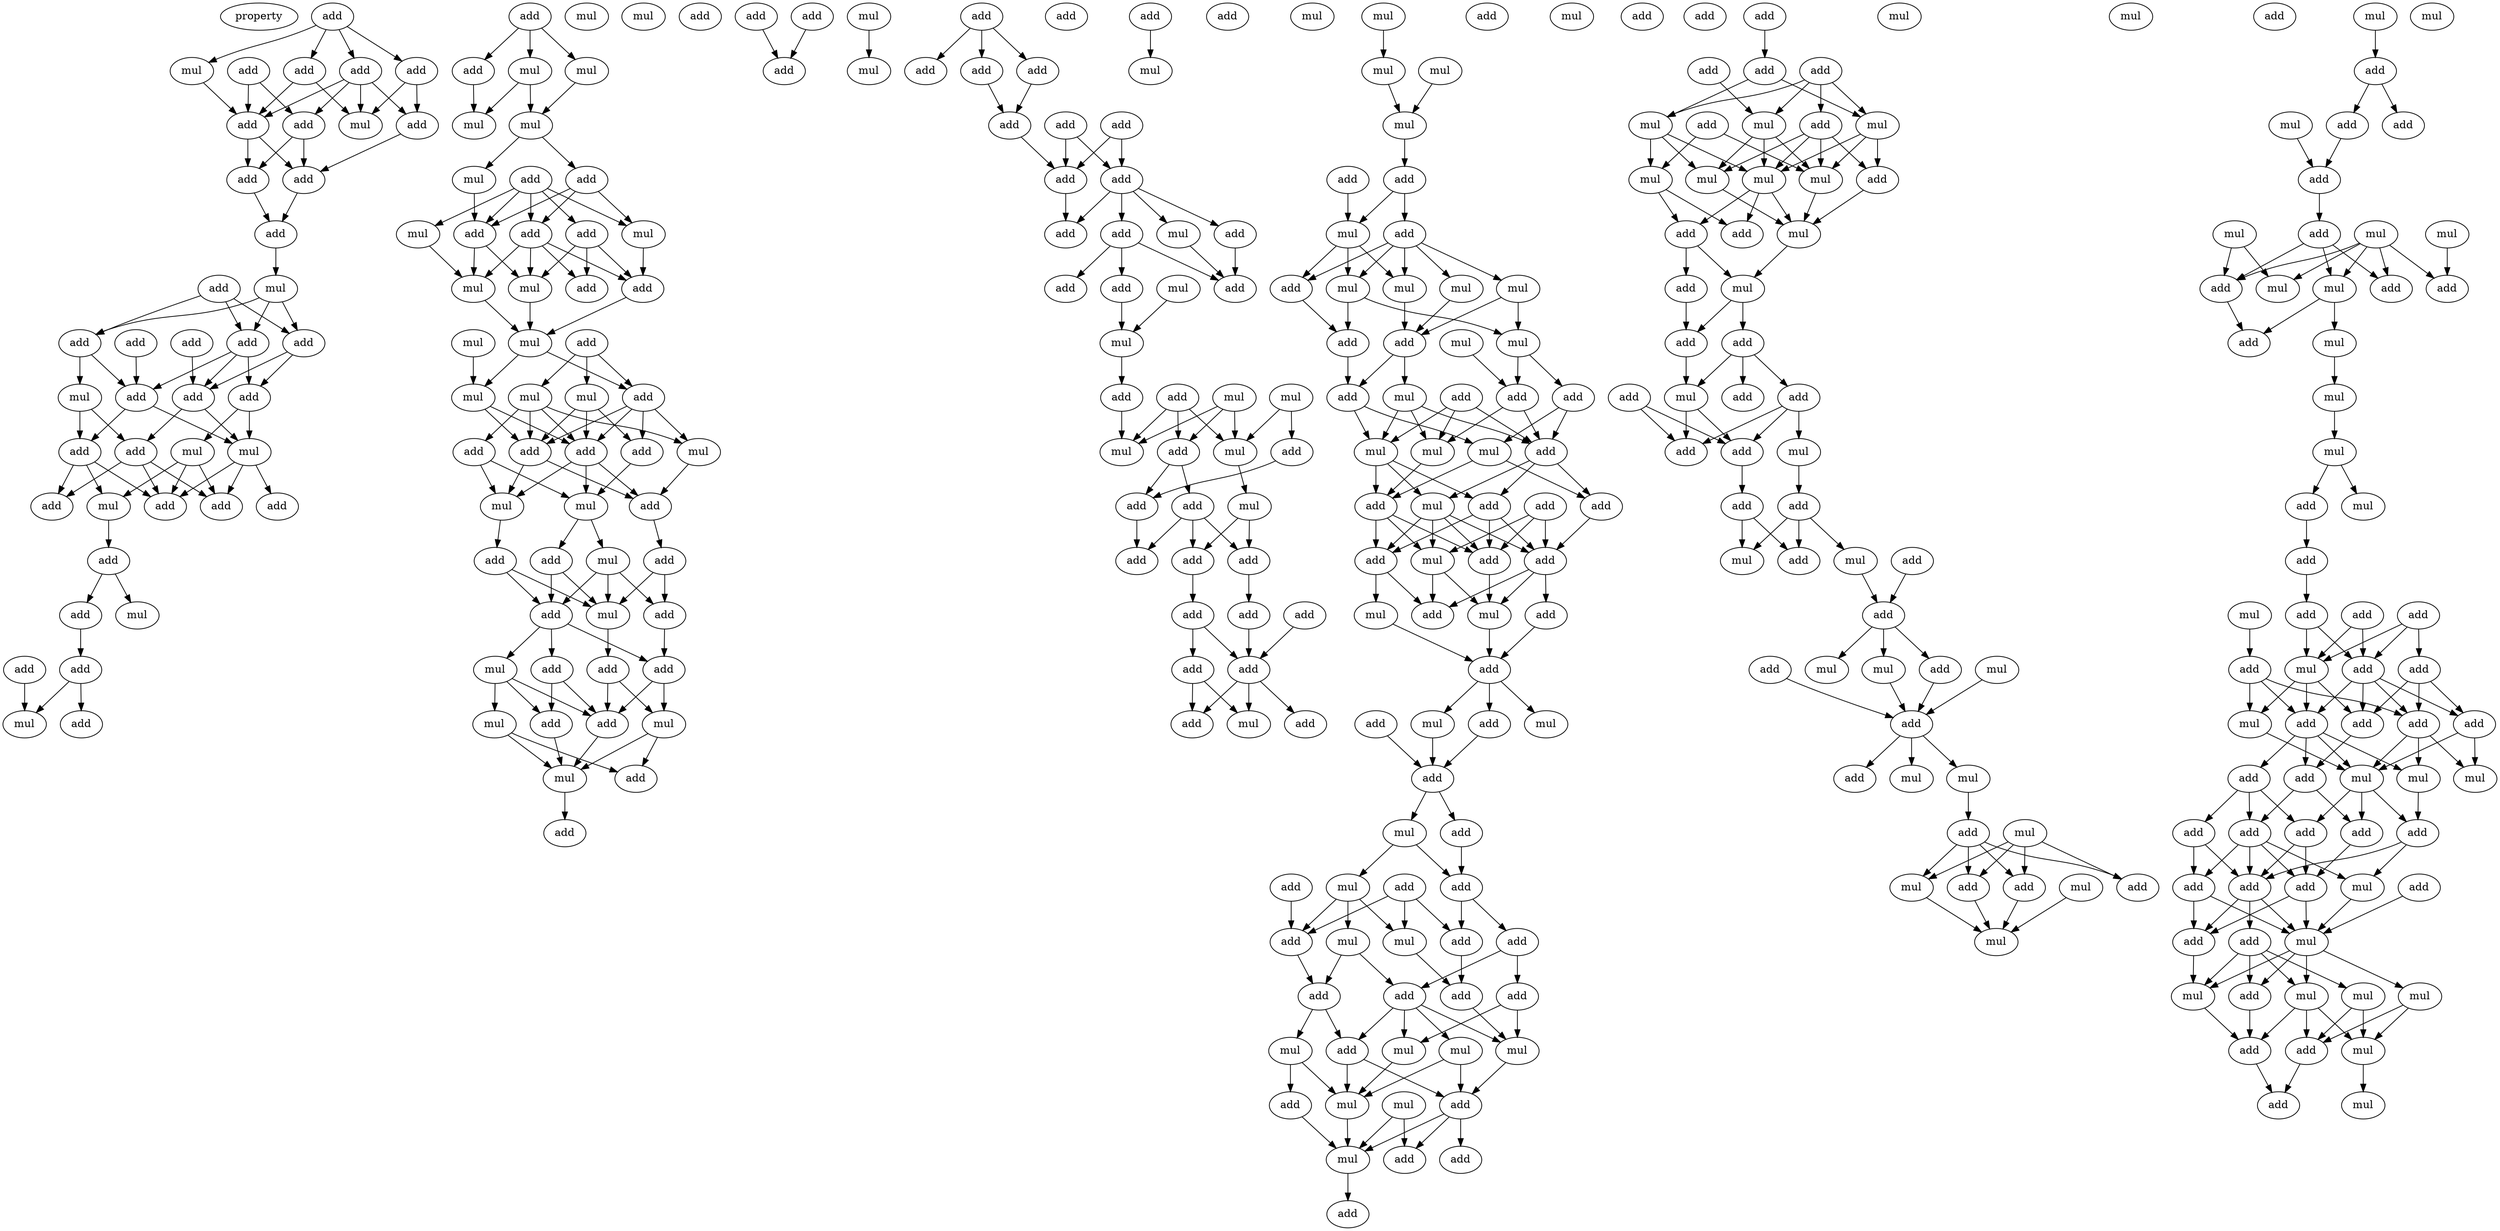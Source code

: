 digraph {
    node [fontcolor=black]
    property [mul=2,lf=1.7]
    0 [ label = add ];
    1 [ label = mul ];
    2 [ label = add ];
    3 [ label = add ];
    4 [ label = add ];
    5 [ label = add ];
    6 [ label = add ];
    7 [ label = add ];
    8 [ label = mul ];
    9 [ label = add ];
    10 [ label = add ];
    11 [ label = add ];
    12 [ label = add ];
    13 [ label = add ];
    14 [ label = mul ];
    15 [ label = add ];
    16 [ label = add ];
    17 [ label = add ];
    18 [ label = add ];
    19 [ label = add ];
    20 [ label = add ];
    21 [ label = add ];
    22 [ label = mul ];
    23 [ label = add ];
    24 [ label = add ];
    25 [ label = mul ];
    26 [ label = mul ];
    27 [ label = add ];
    28 [ label = add ];
    29 [ label = add ];
    30 [ label = add ];
    31 [ label = add ];
    32 [ label = mul ];
    33 [ label = add ];
    34 [ label = add ];
    35 [ label = mul ];
    36 [ label = add ];
    37 [ label = add ];
    38 [ label = mul ];
    39 [ label = add ];
    40 [ label = add ];
    41 [ label = mul ];
    42 [ label = mul ];
    43 [ label = add ];
    44 [ label = mul ];
    45 [ label = mul ];
    46 [ label = add ];
    47 [ label = mul ];
    48 [ label = add ];
    49 [ label = add ];
    50 [ label = add ];
    51 [ label = mul ];
    52 [ label = mul ];
    53 [ label = add ];
    54 [ label = add ];
    55 [ label = add ];
    56 [ label = mul ];
    57 [ label = mul ];
    58 [ label = add ];
    59 [ label = mul ];
    60 [ label = mul ];
    61 [ label = add ];
    62 [ label = mul ];
    63 [ label = mul ];
    64 [ label = mul ];
    65 [ label = add ];
    66 [ label = mul ];
    67 [ label = add ];
    68 [ label = add ];
    69 [ label = add ];
    70 [ label = add ];
    71 [ label = mul ];
    72 [ label = mul ];
    73 [ label = add ];
    74 [ label = add ];
    75 [ label = mul ];
    76 [ label = add ];
    77 [ label = mul ];
    78 [ label = add ];
    79 [ label = add ];
    80 [ label = add ];
    81 [ label = add ];
    82 [ label = add ];
    83 [ label = mul ];
    84 [ label = add ];
    85 [ label = mul ];
    86 [ label = add ];
    87 [ label = mul ];
    88 [ label = mul ];
    89 [ label = add ];
    90 [ label = add ];
    91 [ label = mul ];
    92 [ label = mul ];
    93 [ label = add ];
    94 [ label = add ];
    95 [ label = mul ];
    96 [ label = add ];
    97 [ label = mul ];
    98 [ label = add ];
    99 [ label = add ];
    100 [ label = add ];
    101 [ label = add ];
    102 [ label = add ];
    103 [ label = add ];
    104 [ label = add ];
    105 [ label = add ];
    106 [ label = add ];
    107 [ label = add ];
    108 [ label = mul ];
    109 [ label = add ];
    110 [ label = add ];
    111 [ label = add ];
    112 [ label = add ];
    113 [ label = mul ];
    114 [ label = add ];
    115 [ label = add ];
    116 [ label = mul ];
    117 [ label = mul ];
    118 [ label = add ];
    119 [ label = add ];
    120 [ label = mul ];
    121 [ label = add ];
    122 [ label = mul ];
    123 [ label = add ];
    124 [ label = mul ];
    125 [ label = add ];
    126 [ label = mul ];
    127 [ label = add ];
    128 [ label = add ];
    129 [ label = add ];
    130 [ label = add ];
    131 [ label = add ];
    132 [ label = add ];
    133 [ label = add ];
    134 [ label = add ];
    135 [ label = add ];
    136 [ label = mul ];
    137 [ label = add ];
    138 [ label = add ];
    139 [ label = add ];
    140 [ label = add ];
    141 [ label = add ];
    142 [ label = mul ];
    143 [ label = mul ];
    144 [ label = mul ];
    145 [ label = add ];
    146 [ label = mul ];
    147 [ label = mul ];
    148 [ label = mul ];
    149 [ label = add ];
    150 [ label = add ];
    151 [ label = mul ];
    152 [ label = mul ];
    153 [ label = add ];
    154 [ label = mul ];
    155 [ label = mul ];
    156 [ label = add ];
    157 [ label = mul ];
    158 [ label = mul ];
    159 [ label = add ];
    160 [ label = mul ];
    161 [ label = add ];
    162 [ label = mul ];
    163 [ label = add ];
    164 [ label = mul ];
    165 [ label = add ];
    166 [ label = add ];
    167 [ label = add ];
    168 [ label = add ];
    169 [ label = mul ];
    170 [ label = mul ];
    171 [ label = mul ];
    172 [ label = add ];
    173 [ label = add ];
    174 [ label = add ];
    175 [ label = mul ];
    176 [ label = add ];
    177 [ label = add ];
    178 [ label = add ];
    179 [ label = mul ];
    180 [ label = add ];
    181 [ label = mul ];
    182 [ label = add ];
    183 [ label = add ];
    184 [ label = mul ];
    185 [ label = add ];
    186 [ label = add ];
    187 [ label = mul ];
    188 [ label = add ];
    189 [ label = mul ];
    190 [ label = add ];
    191 [ label = add ];
    192 [ label = mul ];
    193 [ label = add ];
    194 [ label = add ];
    195 [ label = mul ];
    196 [ label = add ];
    197 [ label = add ];
    198 [ label = add ];
    199 [ label = mul ];
    200 [ label = add ];
    201 [ label = mul ];
    202 [ label = add ];
    203 [ label = add ];
    204 [ label = add ];
    205 [ label = add ];
    206 [ label = add ];
    207 [ label = add ];
    208 [ label = mul ];
    209 [ label = add ];
    210 [ label = mul ];
    211 [ label = mul ];
    212 [ label = mul ];
    213 [ label = mul ];
    214 [ label = add ];
    215 [ label = mul ];
    216 [ label = add ];
    217 [ label = mul ];
    218 [ label = add ];
    219 [ label = add ];
    220 [ label = add ];
    221 [ label = add ];
    222 [ label = add ];
    223 [ label = add ];
    224 [ label = add ];
    225 [ label = add ];
    226 [ label = add ];
    227 [ label = mul ];
    228 [ label = mul ];
    229 [ label = mul ];
    230 [ label = mul ];
    231 [ label = mul ];
    232 [ label = mul ];
    233 [ label = mul ];
    234 [ label = add ];
    235 [ label = mul ];
    236 [ label = add ];
    237 [ label = add ];
    238 [ label = mul ];
    239 [ label = add ];
    240 [ label = add ];
    241 [ label = add ];
    242 [ label = add ];
    243 [ label = add ];
    244 [ label = mul ];
    245 [ label = add ];
    246 [ label = add ];
    247 [ label = add ];
    248 [ label = mul ];
    249 [ label = add ];
    250 [ label = add ];
    251 [ label = mul ];
    252 [ label = mul ];
    253 [ label = add ];
    254 [ label = mul ];
    255 [ label = add ];
    256 [ label = add ];
    257 [ label = mul ];
    258 [ label = mul ];
    259 [ label = mul ];
    260 [ label = add ];
    261 [ label = add ];
    262 [ label = add ];
    263 [ label = add ];
    264 [ label = mul ];
    265 [ label = mul ];
    266 [ label = mul ];
    267 [ label = add ];
    268 [ label = mul ];
    269 [ label = add ];
    270 [ label = add ];
    271 [ label = mul ];
    272 [ label = add ];
    273 [ label = mul ];
    274 [ label = add ];
    275 [ label = mul ];
    276 [ label = mul ];
    277 [ label = add ];
    278 [ label = mul ];
    279 [ label = add ];
    280 [ label = add ];
    281 [ label = add ];
    282 [ label = mul ];
    283 [ label = add ];
    284 [ label = mul ];
    285 [ label = mul ];
    286 [ label = mul ];
    287 [ label = mul ];
    288 [ label = add ];
    289 [ label = add ];
    290 [ label = add ];
    291 [ label = add ];
    292 [ label = mul ];
    293 [ label = mul ];
    294 [ label = mul ];
    295 [ label = mul ];
    296 [ label = add ];
    297 [ label = mul ];
    298 [ label = add ];
    299 [ label = add ];
    300 [ label = add ];
    301 [ label = add ];
    302 [ label = mul ];
    303 [ label = mul ];
    304 [ label = add ];
    305 [ label = add ];
    306 [ label = add ];
    307 [ label = add ];
    308 [ label = add ];
    309 [ label = add ];
    310 [ label = add ];
    311 [ label = mul ];
    312 [ label = mul ];
    313 [ label = mul ];
    314 [ label = add ];
    315 [ label = mul ];
    316 [ label = add ];
    317 [ label = add ];
    318 [ label = add ];
    319 [ label = add ];
    320 [ label = add ];
    321 [ label = add ];
    322 [ label = add ];
    323 [ label = mul ];
    324 [ label = add ];
    325 [ label = add ];
    326 [ label = add ];
    327 [ label = mul ];
    328 [ label = add ];
    329 [ label = add ];
    330 [ label = mul ];
    331 [ label = mul ];
    332 [ label = mul ];
    333 [ label = add ];
    334 [ label = mul ];
    335 [ label = add ];
    336 [ label = mul ];
    337 [ label = add ];
    338 [ label = mul ];
    339 [ label = add ];
    0 -> 1 [ name = 0 ];
    0 -> 3 [ name = 1 ];
    0 -> 4 [ name = 2 ];
    0 -> 5 [ name = 3 ];
    1 -> 7 [ name = 4 ];
    2 -> 6 [ name = 5 ];
    2 -> 7 [ name = 6 ];
    3 -> 6 [ name = 7 ];
    3 -> 7 [ name = 8 ];
    3 -> 8 [ name = 9 ];
    3 -> 9 [ name = 10 ];
    4 -> 8 [ name = 11 ];
    4 -> 9 [ name = 12 ];
    5 -> 7 [ name = 13 ];
    5 -> 8 [ name = 14 ];
    6 -> 10 [ name = 15 ];
    6 -> 11 [ name = 16 ];
    7 -> 10 [ name = 17 ];
    7 -> 11 [ name = 18 ];
    9 -> 11 [ name = 19 ];
    10 -> 12 [ name = 20 ];
    11 -> 12 [ name = 21 ];
    12 -> 14 [ name = 22 ];
    13 -> 15 [ name = 23 ];
    13 -> 18 [ name = 24 ];
    13 -> 19 [ name = 25 ];
    14 -> 15 [ name = 26 ];
    14 -> 18 [ name = 27 ];
    14 -> 19 [ name = 28 ];
    15 -> 20 [ name = 29 ];
    15 -> 21 [ name = 30 ];
    16 -> 23 [ name = 31 ];
    17 -> 21 [ name = 32 ];
    18 -> 22 [ name = 33 ];
    18 -> 23 [ name = 34 ];
    19 -> 20 [ name = 35 ];
    19 -> 21 [ name = 36 ];
    19 -> 23 [ name = 37 ];
    20 -> 25 [ name = 38 ];
    20 -> 26 [ name = 39 ];
    21 -> 25 [ name = 40 ];
    21 -> 27 [ name = 41 ];
    22 -> 24 [ name = 42 ];
    22 -> 27 [ name = 43 ];
    23 -> 24 [ name = 44 ];
    23 -> 25 [ name = 45 ];
    24 -> 30 [ name = 46 ];
    24 -> 31 [ name = 47 ];
    24 -> 32 [ name = 48 ];
    25 -> 28 [ name = 49 ];
    25 -> 29 [ name = 50 ];
    25 -> 30 [ name = 51 ];
    26 -> 28 [ name = 52 ];
    26 -> 30 [ name = 53 ];
    26 -> 32 [ name = 54 ];
    27 -> 28 [ name = 55 ];
    27 -> 30 [ name = 56 ];
    27 -> 31 [ name = 57 ];
    32 -> 33 [ name = 58 ];
    33 -> 34 [ name = 59 ];
    33 -> 35 [ name = 60 ];
    34 -> 37 [ name = 61 ];
    36 -> 38 [ name = 62 ];
    37 -> 38 [ name = 63 ];
    37 -> 39 [ name = 64 ];
    40 -> 41 [ name = 65 ];
    40 -> 42 [ name = 66 ];
    40 -> 43 [ name = 67 ];
    41 -> 44 [ name = 68 ];
    41 -> 45 [ name = 69 ];
    42 -> 45 [ name = 70 ];
    43 -> 44 [ name = 71 ];
    45 -> 47 [ name = 72 ];
    45 -> 48 [ name = 73 ];
    46 -> 49 [ name = 74 ];
    46 -> 50 [ name = 75 ];
    46 -> 51 [ name = 76 ];
    46 -> 52 [ name = 77 ];
    46 -> 53 [ name = 78 ];
    47 -> 50 [ name = 79 ];
    48 -> 50 [ name = 80 ];
    48 -> 52 [ name = 81 ];
    48 -> 53 [ name = 82 ];
    49 -> 54 [ name = 83 ];
    49 -> 55 [ name = 84 ];
    49 -> 57 [ name = 85 ];
    50 -> 56 [ name = 86 ];
    50 -> 57 [ name = 87 ];
    51 -> 56 [ name = 88 ];
    52 -> 55 [ name = 89 ];
    53 -> 54 [ name = 90 ];
    53 -> 55 [ name = 91 ];
    53 -> 56 [ name = 92 ];
    53 -> 57 [ name = 93 ];
    55 -> 59 [ name = 94 ];
    56 -> 59 [ name = 95 ];
    57 -> 59 [ name = 96 ];
    58 -> 61 [ name = 97 ];
    58 -> 62 [ name = 98 ];
    58 -> 64 [ name = 99 ];
    59 -> 61 [ name = 100 ];
    59 -> 63 [ name = 101 ];
    60 -> 63 [ name = 102 ];
    61 -> 66 [ name = 103 ];
    61 -> 67 [ name = 104 ];
    61 -> 68 [ name = 105 ];
    61 -> 69 [ name = 106 ];
    62 -> 65 [ name = 107 ];
    62 -> 66 [ name = 108 ];
    62 -> 67 [ name = 109 ];
    62 -> 68 [ name = 110 ];
    63 -> 67 [ name = 111 ];
    63 -> 68 [ name = 112 ];
    64 -> 67 [ name = 113 ];
    64 -> 68 [ name = 114 ];
    64 -> 69 [ name = 115 ];
    65 -> 71 [ name = 116 ];
    65 -> 72 [ name = 117 ];
    66 -> 70 [ name = 118 ];
    67 -> 70 [ name = 119 ];
    67 -> 71 [ name = 120 ];
    67 -> 72 [ name = 121 ];
    68 -> 70 [ name = 122 ];
    68 -> 72 [ name = 123 ];
    69 -> 71 [ name = 124 ];
    70 -> 73 [ name = 125 ];
    71 -> 74 [ name = 126 ];
    71 -> 75 [ name = 127 ];
    72 -> 76 [ name = 128 ];
    73 -> 77 [ name = 129 ];
    73 -> 79 [ name = 130 ];
    74 -> 77 [ name = 131 ];
    74 -> 78 [ name = 132 ];
    75 -> 77 [ name = 133 ];
    75 -> 78 [ name = 134 ];
    75 -> 79 [ name = 135 ];
    76 -> 77 [ name = 136 ];
    76 -> 78 [ name = 137 ];
    77 -> 81 [ name = 138 ];
    78 -> 80 [ name = 139 ];
    78 -> 82 [ name = 140 ];
    78 -> 83 [ name = 141 ];
    79 -> 80 [ name = 142 ];
    80 -> 85 [ name = 143 ];
    80 -> 86 [ name = 144 ];
    81 -> 85 [ name = 145 ];
    81 -> 86 [ name = 146 ];
    82 -> 84 [ name = 147 ];
    82 -> 86 [ name = 148 ];
    83 -> 84 [ name = 149 ];
    83 -> 86 [ name = 150 ];
    83 -> 87 [ name = 151 ];
    84 -> 88 [ name = 152 ];
    85 -> 88 [ name = 153 ];
    85 -> 89 [ name = 154 ];
    86 -> 88 [ name = 155 ];
    87 -> 88 [ name = 156 ];
    87 -> 89 [ name = 157 ];
    88 -> 90 [ name = 158 ];
    94 -> 98 [ name = 159 ];
    95 -> 97 [ name = 160 ];
    96 -> 98 [ name = 161 ];
    99 -> 100 [ name = 162 ];
    99 -> 101 [ name = 163 ];
    99 -> 102 [ name = 164 ];
    101 -> 105 [ name = 165 ];
    102 -> 105 [ name = 166 ];
    103 -> 106 [ name = 167 ];
    103 -> 107 [ name = 168 ];
    104 -> 106 [ name = 169 ];
    104 -> 107 [ name = 170 ];
    105 -> 106 [ name = 171 ];
    106 -> 111 [ name = 172 ];
    107 -> 108 [ name = 173 ];
    107 -> 109 [ name = 174 ];
    107 -> 110 [ name = 175 ];
    107 -> 111 [ name = 176 ];
    108 -> 114 [ name = 177 ];
    109 -> 114 [ name = 178 ];
    110 -> 112 [ name = 179 ];
    110 -> 114 [ name = 180 ];
    110 -> 115 [ name = 181 ];
    113 -> 116 [ name = 182 ];
    115 -> 116 [ name = 183 ];
    116 -> 118 [ name = 184 ];
    117 -> 122 [ name = 185 ];
    117 -> 123 [ name = 186 ];
    117 -> 124 [ name = 187 ];
    118 -> 124 [ name = 188 ];
    119 -> 122 [ name = 189 ];
    119 -> 123 [ name = 190 ];
    119 -> 124 [ name = 191 ];
    120 -> 121 [ name = 192 ];
    120 -> 122 [ name = 193 ];
    121 -> 125 [ name = 194 ];
    122 -> 126 [ name = 195 ];
    123 -> 125 [ name = 196 ];
    123 -> 127 [ name = 197 ];
    125 -> 130 [ name = 198 ];
    126 -> 128 [ name = 199 ];
    126 -> 129 [ name = 200 ];
    127 -> 128 [ name = 201 ];
    127 -> 129 [ name = 202 ];
    127 -> 130 [ name = 203 ];
    128 -> 133 [ name = 204 ];
    129 -> 132 [ name = 205 ];
    131 -> 134 [ name = 206 ];
    132 -> 134 [ name = 207 ];
    133 -> 134 [ name = 208 ];
    133 -> 135 [ name = 209 ];
    134 -> 136 [ name = 210 ];
    134 -> 138 [ name = 211 ];
    134 -> 139 [ name = 212 ];
    135 -> 136 [ name = 213 ];
    135 -> 138 [ name = 214 ];
    140 -> 142 [ name = 215 ];
    144 -> 146 [ name = 216 ];
    146 -> 148 [ name = 217 ];
    147 -> 148 [ name = 218 ];
    148 -> 149 [ name = 219 ];
    149 -> 152 [ name = 220 ];
    149 -> 153 [ name = 221 ];
    150 -> 152 [ name = 222 ];
    152 -> 155 [ name = 223 ];
    152 -> 156 [ name = 224 ];
    152 -> 157 [ name = 225 ];
    153 -> 154 [ name = 226 ];
    153 -> 155 [ name = 227 ];
    153 -> 156 [ name = 228 ];
    153 -> 157 [ name = 229 ];
    153 -> 158 [ name = 230 ];
    154 -> 161 [ name = 231 ];
    154 -> 162 [ name = 232 ];
    155 -> 161 [ name = 233 ];
    156 -> 159 [ name = 234 ];
    157 -> 159 [ name = 235 ];
    157 -> 162 [ name = 236 ];
    158 -> 161 [ name = 237 ];
    159 -> 167 [ name = 238 ];
    160 -> 166 [ name = 239 ];
    161 -> 164 [ name = 240 ];
    161 -> 167 [ name = 241 ];
    162 -> 163 [ name = 242 ];
    162 -> 166 [ name = 243 ];
    163 -> 168 [ name = 244 ];
    163 -> 171 [ name = 245 ];
    164 -> 168 [ name = 246 ];
    164 -> 169 [ name = 247 ];
    164 -> 170 [ name = 248 ];
    165 -> 168 [ name = 249 ];
    165 -> 169 [ name = 250 ];
    165 -> 170 [ name = 251 ];
    166 -> 168 [ name = 252 ];
    166 -> 170 [ name = 253 ];
    167 -> 169 [ name = 254 ];
    167 -> 171 [ name = 255 ];
    168 -> 172 [ name = 256 ];
    168 -> 173 [ name = 257 ];
    168 -> 175 [ name = 258 ];
    169 -> 173 [ name = 259 ];
    169 -> 174 [ name = 260 ];
    169 -> 175 [ name = 261 ];
    170 -> 174 [ name = 262 ];
    171 -> 172 [ name = 263 ];
    171 -> 174 [ name = 264 ];
    172 -> 180 [ name = 265 ];
    173 -> 177 [ name = 266 ];
    173 -> 178 [ name = 267 ];
    173 -> 180 [ name = 268 ];
    174 -> 177 [ name = 269 ];
    174 -> 178 [ name = 270 ];
    174 -> 179 [ name = 271 ];
    175 -> 177 [ name = 272 ];
    175 -> 178 [ name = 273 ];
    175 -> 179 [ name = 274 ];
    175 -> 180 [ name = 275 ];
    176 -> 177 [ name = 276 ];
    176 -> 179 [ name = 277 ];
    176 -> 180 [ name = 278 ];
    177 -> 181 [ name = 279 ];
    178 -> 182 [ name = 280 ];
    178 -> 184 [ name = 281 ];
    179 -> 181 [ name = 282 ];
    179 -> 182 [ name = 283 ];
    180 -> 181 [ name = 284 ];
    180 -> 182 [ name = 285 ];
    180 -> 183 [ name = 286 ];
    181 -> 185 [ name = 287 ];
    183 -> 185 [ name = 288 ];
    184 -> 185 [ name = 289 ];
    185 -> 187 [ name = 290 ];
    185 -> 189 [ name = 291 ];
    185 -> 190 [ name = 292 ];
    186 -> 191 [ name = 293 ];
    187 -> 191 [ name = 294 ];
    190 -> 191 [ name = 295 ];
    191 -> 192 [ name = 296 ];
    191 -> 193 [ name = 297 ];
    192 -> 195 [ name = 298 ];
    192 -> 198 [ name = 299 ];
    193 -> 198 [ name = 300 ];
    195 -> 199 [ name = 301 ];
    195 -> 200 [ name = 302 ];
    195 -> 201 [ name = 303 ];
    196 -> 200 [ name = 304 ];
    197 -> 199 [ name = 305 ];
    197 -> 200 [ name = 306 ];
    197 -> 203 [ name = 307 ];
    198 -> 202 [ name = 308 ];
    198 -> 203 [ name = 309 ];
    199 -> 206 [ name = 310 ];
    200 -> 207 [ name = 311 ];
    201 -> 205 [ name = 312 ];
    201 -> 207 [ name = 313 ];
    202 -> 204 [ name = 314 ];
    202 -> 205 [ name = 315 ];
    203 -> 206 [ name = 316 ];
    204 -> 210 [ name = 317 ];
    204 -> 211 [ name = 318 ];
    205 -> 209 [ name = 319 ];
    205 -> 210 [ name = 320 ];
    205 -> 211 [ name = 321 ];
    205 -> 212 [ name = 322 ];
    206 -> 210 [ name = 323 ];
    207 -> 208 [ name = 324 ];
    207 -> 209 [ name = 325 ];
    208 -> 214 [ name = 326 ];
    208 -> 215 [ name = 327 ];
    209 -> 215 [ name = 328 ];
    209 -> 216 [ name = 329 ];
    210 -> 216 [ name = 330 ];
    211 -> 215 [ name = 331 ];
    212 -> 215 [ name = 332 ];
    212 -> 216 [ name = 333 ];
    213 -> 217 [ name = 334 ];
    213 -> 218 [ name = 335 ];
    214 -> 217 [ name = 336 ];
    215 -> 217 [ name = 337 ];
    216 -> 217 [ name = 338 ];
    216 -> 218 [ name = 339 ];
    216 -> 219 [ name = 340 ];
    217 -> 221 [ name = 341 ];
    220 -> 222 [ name = 342 ];
    222 -> 227 [ name = 343 ];
    222 -> 229 [ name = 344 ];
    223 -> 228 [ name = 345 ];
    224 -> 226 [ name = 346 ];
    224 -> 227 [ name = 347 ];
    224 -> 228 [ name = 348 ];
    224 -> 229 [ name = 349 ];
    225 -> 232 [ name = 350 ];
    225 -> 233 [ name = 351 ];
    226 -> 230 [ name = 352 ];
    226 -> 231 [ name = 353 ];
    226 -> 233 [ name = 354 ];
    226 -> 234 [ name = 355 ];
    227 -> 230 [ name = 356 ];
    227 -> 231 [ name = 357 ];
    227 -> 232 [ name = 358 ];
    228 -> 230 [ name = 359 ];
    228 -> 231 [ name = 360 ];
    228 -> 233 [ name = 361 ];
    229 -> 231 [ name = 362 ];
    229 -> 233 [ name = 363 ];
    229 -> 234 [ name = 364 ];
    230 -> 235 [ name = 365 ];
    231 -> 235 [ name = 366 ];
    231 -> 236 [ name = 367 ];
    231 -> 237 [ name = 368 ];
    232 -> 236 [ name = 369 ];
    232 -> 237 [ name = 370 ];
    233 -> 235 [ name = 371 ];
    234 -> 235 [ name = 372 ];
    235 -> 238 [ name = 373 ];
    237 -> 238 [ name = 374 ];
    237 -> 239 [ name = 375 ];
    238 -> 240 [ name = 376 ];
    238 -> 241 [ name = 377 ];
    239 -> 240 [ name = 378 ];
    240 -> 244 [ name = 379 ];
    241 -> 242 [ name = 380 ];
    241 -> 243 [ name = 381 ];
    241 -> 244 [ name = 382 ];
    242 -> 246 [ name = 383 ];
    242 -> 247 [ name = 384 ];
    242 -> 248 [ name = 385 ];
    244 -> 246 [ name = 386 ];
    244 -> 247 [ name = 387 ];
    245 -> 246 [ name = 388 ];
    245 -> 247 [ name = 389 ];
    247 -> 249 [ name = 390 ];
    248 -> 250 [ name = 391 ];
    249 -> 254 [ name = 392 ];
    249 -> 255 [ name = 393 ];
    250 -> 252 [ name = 394 ];
    250 -> 254 [ name = 395 ];
    250 -> 255 [ name = 396 ];
    252 -> 256 [ name = 397 ];
    253 -> 256 [ name = 398 ];
    256 -> 257 [ name = 399 ];
    256 -> 258 [ name = 400 ];
    256 -> 260 [ name = 401 ];
    257 -> 262 [ name = 402 ];
    259 -> 262 [ name = 403 ];
    260 -> 262 [ name = 404 ];
    261 -> 262 [ name = 405 ];
    262 -> 263 [ name = 406 ];
    262 -> 264 [ name = 407 ];
    262 -> 265 [ name = 408 ];
    265 -> 269 [ name = 409 ];
    268 -> 270 [ name = 410 ];
    268 -> 271 [ name = 411 ];
    268 -> 272 [ name = 412 ];
    268 -> 274 [ name = 413 ];
    269 -> 270 [ name = 414 ];
    269 -> 271 [ name = 415 ];
    269 -> 272 [ name = 416 ];
    269 -> 274 [ name = 417 ];
    271 -> 275 [ name = 418 ];
    272 -> 275 [ name = 419 ];
    273 -> 275 [ name = 420 ];
    274 -> 275 [ name = 421 ];
    276 -> 277 [ name = 422 ];
    277 -> 279 [ name = 423 ];
    277 -> 280 [ name = 424 ];
    278 -> 281 [ name = 425 ];
    280 -> 281 [ name = 426 ];
    281 -> 283 [ name = 427 ];
    282 -> 287 [ name = 428 ];
    282 -> 289 [ name = 429 ];
    283 -> 286 [ name = 430 ];
    283 -> 289 [ name = 431 ];
    283 -> 290 [ name = 432 ];
    284 -> 288 [ name = 433 ];
    285 -> 286 [ name = 434 ];
    285 -> 287 [ name = 435 ];
    285 -> 288 [ name = 436 ];
    285 -> 289 [ name = 437 ];
    285 -> 290 [ name = 438 ];
    286 -> 291 [ name = 439 ];
    286 -> 292 [ name = 440 ];
    289 -> 291 [ name = 441 ];
    292 -> 294 [ name = 442 ];
    294 -> 295 [ name = 443 ];
    295 -> 296 [ name = 444 ];
    295 -> 297 [ name = 445 ];
    296 -> 298 [ name = 446 ];
    298 -> 300 [ name = 447 ];
    299 -> 303 [ name = 448 ];
    299 -> 304 [ name = 449 ];
    300 -> 303 [ name = 450 ];
    300 -> 304 [ name = 451 ];
    301 -> 303 [ name = 452 ];
    301 -> 304 [ name = 453 ];
    301 -> 306 [ name = 454 ];
    302 -> 305 [ name = 455 ];
    303 -> 308 [ name = 456 ];
    303 -> 309 [ name = 457 ];
    303 -> 311 [ name = 458 ];
    304 -> 307 [ name = 459 ];
    304 -> 308 [ name = 460 ];
    304 -> 309 [ name = 461 ];
    304 -> 310 [ name = 462 ];
    305 -> 307 [ name = 463 ];
    305 -> 309 [ name = 464 ];
    305 -> 311 [ name = 465 ];
    306 -> 307 [ name = 466 ];
    306 -> 308 [ name = 467 ];
    306 -> 310 [ name = 468 ];
    307 -> 312 [ name = 469 ];
    307 -> 313 [ name = 470 ];
    307 -> 315 [ name = 471 ];
    308 -> 314 [ name = 472 ];
    309 -> 313 [ name = 473 ];
    309 -> 314 [ name = 474 ];
    309 -> 315 [ name = 475 ];
    309 -> 316 [ name = 476 ];
    310 -> 312 [ name = 477 ];
    310 -> 315 [ name = 478 ];
    311 -> 315 [ name = 479 ];
    313 -> 321 [ name = 480 ];
    314 -> 318 [ name = 481 ];
    314 -> 320 [ name = 482 ];
    315 -> 317 [ name = 483 ];
    315 -> 318 [ name = 484 ];
    315 -> 321 [ name = 485 ];
    316 -> 317 [ name = 486 ];
    316 -> 319 [ name = 487 ];
    316 -> 320 [ name = 488 ];
    317 -> 322 [ name = 489 ];
    317 -> 326 [ name = 490 ];
    318 -> 322 [ name = 491 ];
    319 -> 324 [ name = 492 ];
    319 -> 326 [ name = 493 ];
    320 -> 322 [ name = 494 ];
    320 -> 323 [ name = 495 ];
    320 -> 324 [ name = 496 ];
    320 -> 326 [ name = 497 ];
    321 -> 323 [ name = 498 ];
    321 -> 326 [ name = 499 ];
    322 -> 327 [ name = 500 ];
    322 -> 328 [ name = 501 ];
    323 -> 327 [ name = 502 ];
    324 -> 327 [ name = 503 ];
    324 -> 328 [ name = 504 ];
    325 -> 327 [ name = 505 ];
    326 -> 327 [ name = 506 ];
    326 -> 328 [ name = 507 ];
    326 -> 329 [ name = 508 ];
    327 -> 331 [ name = 509 ];
    327 -> 332 [ name = 510 ];
    327 -> 333 [ name = 511 ];
    327 -> 334 [ name = 512 ];
    328 -> 334 [ name = 513 ];
    329 -> 330 [ name = 514 ];
    329 -> 332 [ name = 515 ];
    329 -> 333 [ name = 516 ];
    329 -> 334 [ name = 517 ];
    330 -> 336 [ name = 518 ];
    330 -> 337 [ name = 519 ];
    331 -> 336 [ name = 520 ];
    331 -> 337 [ name = 521 ];
    332 -> 335 [ name = 522 ];
    332 -> 336 [ name = 523 ];
    332 -> 337 [ name = 524 ];
    333 -> 335 [ name = 525 ];
    334 -> 335 [ name = 526 ];
    335 -> 339 [ name = 527 ];
    336 -> 338 [ name = 528 ];
    337 -> 339 [ name = 529 ];
}
